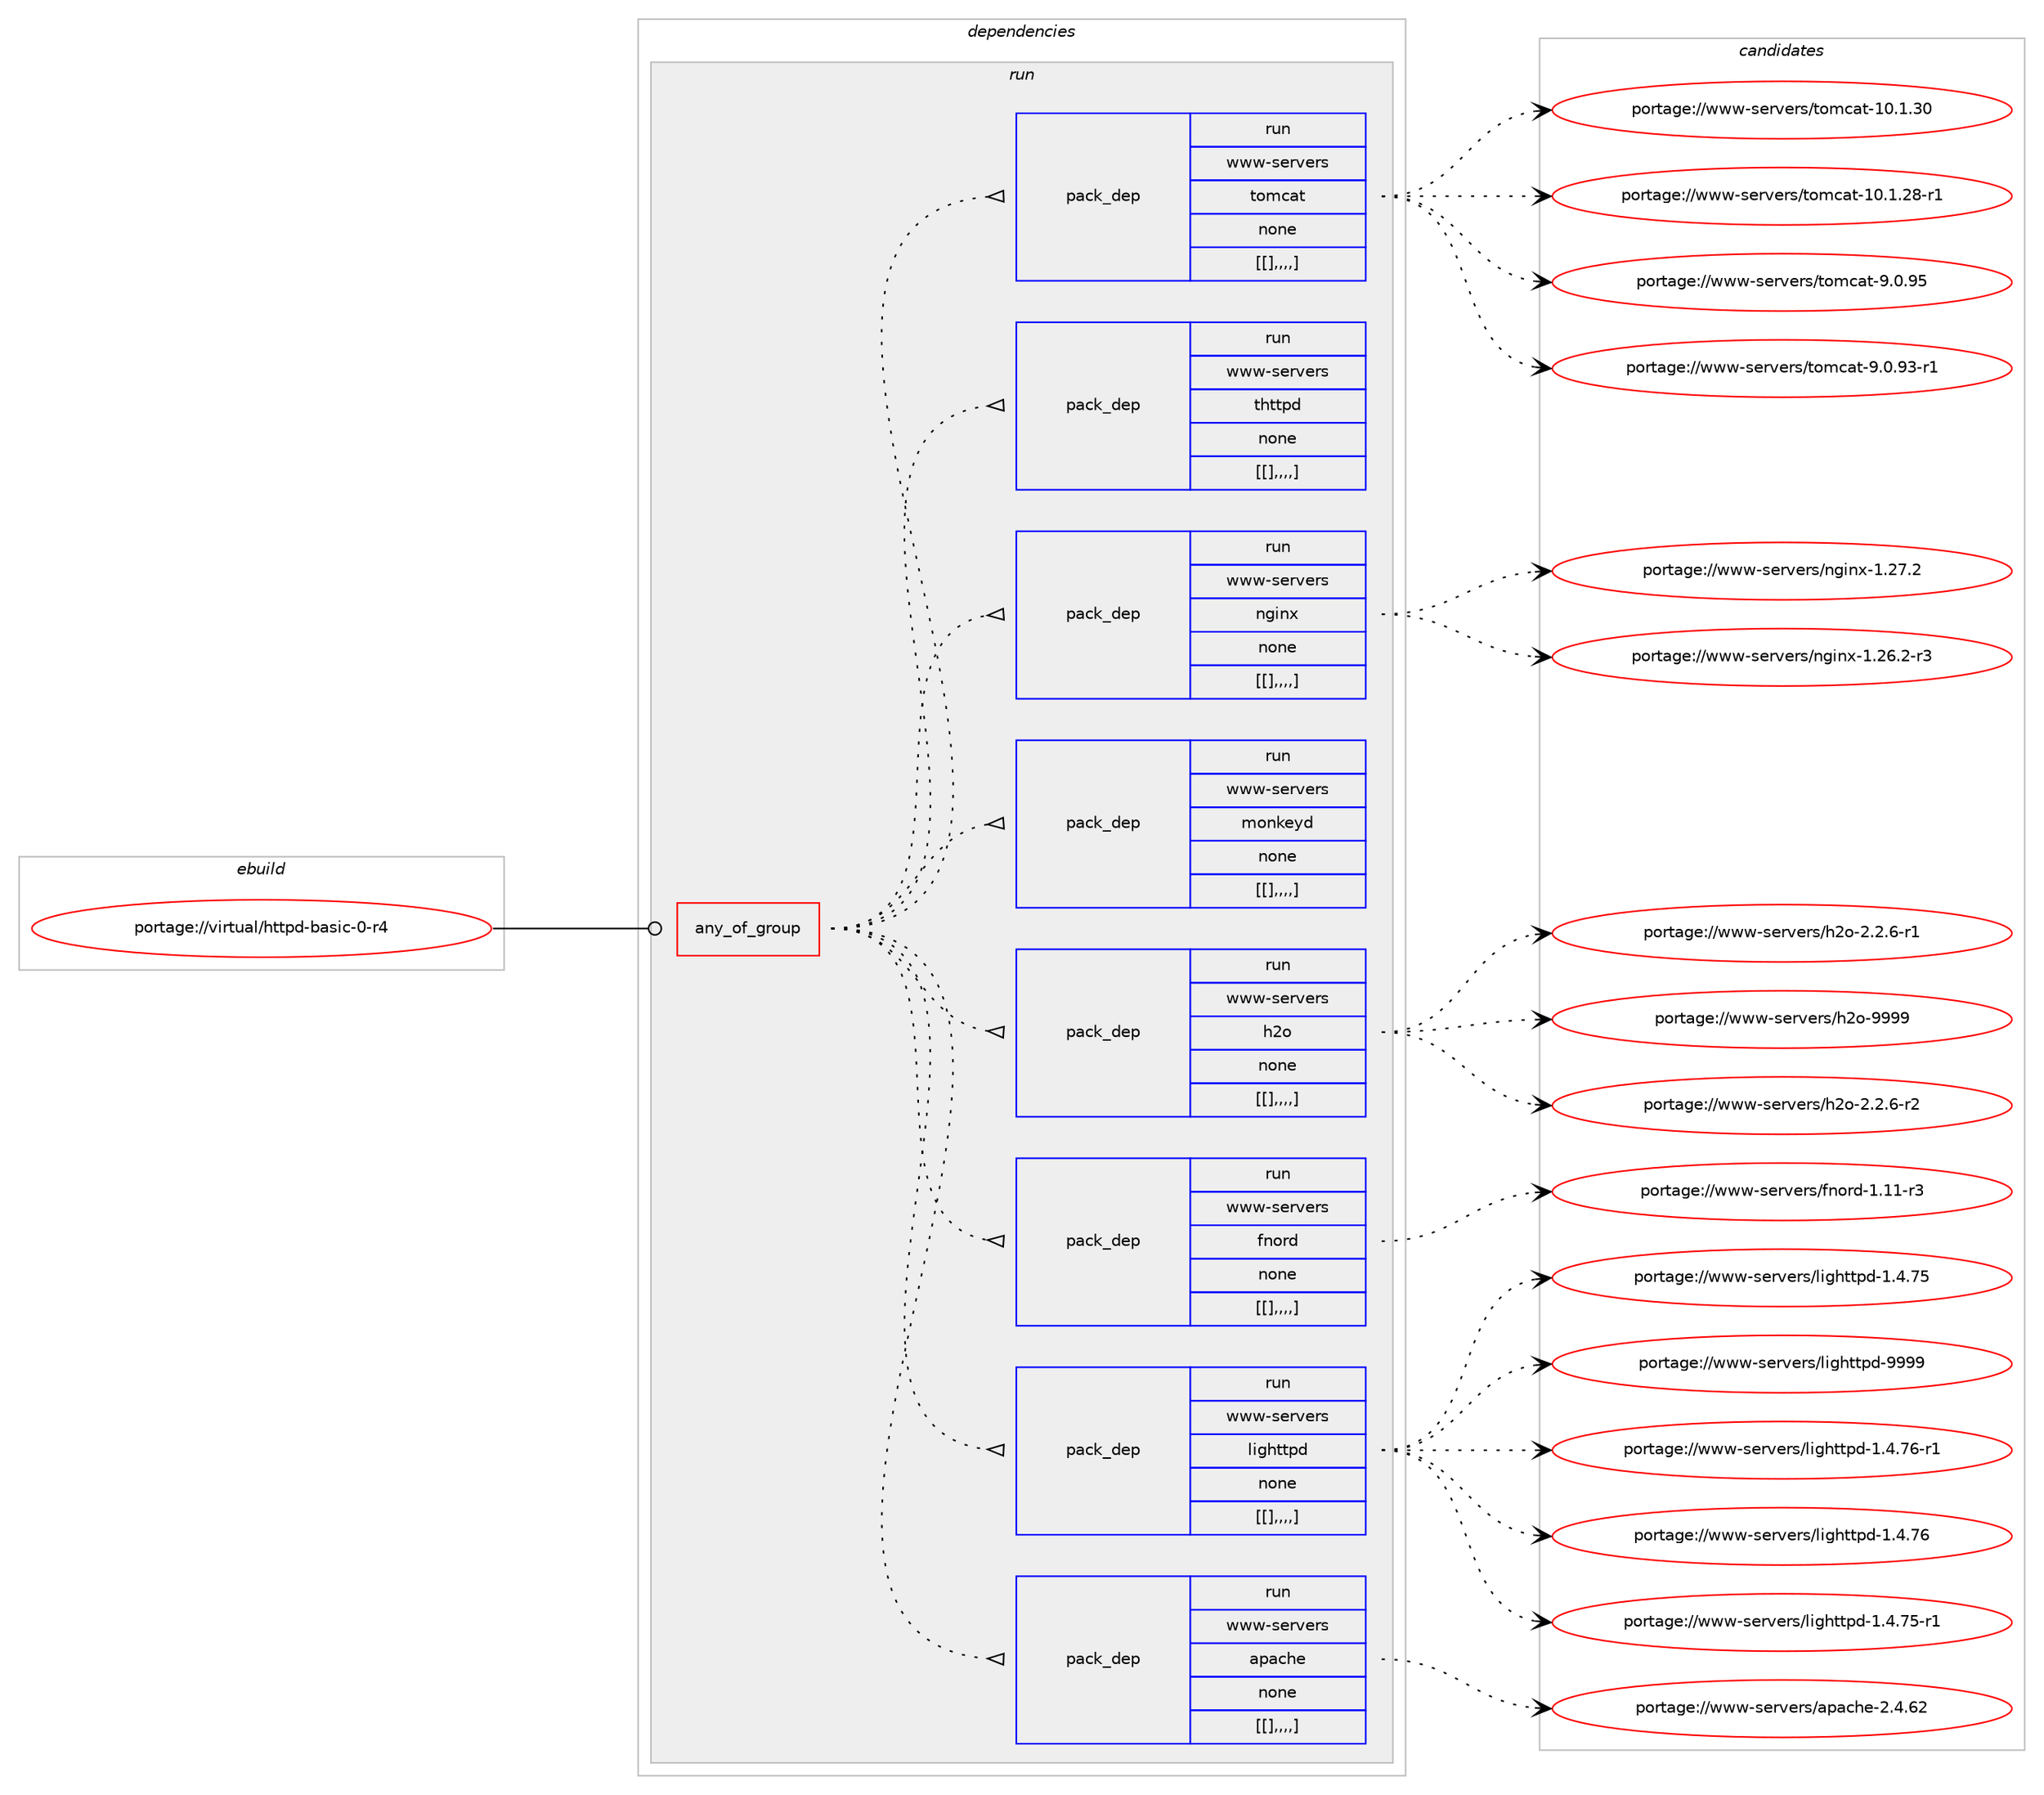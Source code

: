 digraph prolog {

# *************
# Graph options
# *************

newrank=true;
concentrate=true;
compound=true;
graph [rankdir=LR,fontname=Helvetica,fontsize=10,ranksep=1.5];#, ranksep=2.5, nodesep=0.2];
edge  [arrowhead=vee];
node  [fontname=Helvetica,fontsize=10];

# **********
# The ebuild
# **********

subgraph cluster_leftcol {
color=gray;
label=<<i>ebuild</i>>;
id [label="portage://virtual/httpd-basic-0-r4", color=red, width=4, href="../virtual/httpd-basic-0-r4.svg"];
}

# ****************
# The dependencies
# ****************

subgraph cluster_midcol {
color=gray;
label=<<i>dependencies</i>>;
subgraph cluster_compile {
fillcolor="#eeeeee";
style=filled;
label=<<i>compile</i>>;
}
subgraph cluster_compileandrun {
fillcolor="#eeeeee";
style=filled;
label=<<i>compile and run</i>>;
}
subgraph cluster_run {
fillcolor="#eeeeee";
style=filled;
label=<<i>run</i>>;
subgraph any47 {
dependency12252 [label=<<TABLE BORDER="0" CELLBORDER="1" CELLSPACING="0" CELLPADDING="4"><TR><TD CELLPADDING="10">any_of_group</TD></TR></TABLE>>, shape=none, color=red];subgraph pack7953 {
dependency12253 [label=<<TABLE BORDER="0" CELLBORDER="1" CELLSPACING="0" CELLPADDING="4" WIDTH="220"><TR><TD ROWSPAN="6" CELLPADDING="30">pack_dep</TD></TR><TR><TD WIDTH="110">run</TD></TR><TR><TD>www-servers</TD></TR><TR><TD>apache</TD></TR><TR><TD>none</TD></TR><TR><TD>[[],,,,]</TD></TR></TABLE>>, shape=none, color=blue];
}
dependency12252:e -> dependency12253:w [weight=20,style="dotted",arrowhead="oinv"];
subgraph pack7954 {
dependency12254 [label=<<TABLE BORDER="0" CELLBORDER="1" CELLSPACING="0" CELLPADDING="4" WIDTH="220"><TR><TD ROWSPAN="6" CELLPADDING="30">pack_dep</TD></TR><TR><TD WIDTH="110">run</TD></TR><TR><TD>www-servers</TD></TR><TR><TD>lighttpd</TD></TR><TR><TD>none</TD></TR><TR><TD>[[],,,,]</TD></TR></TABLE>>, shape=none, color=blue];
}
dependency12252:e -> dependency12254:w [weight=20,style="dotted",arrowhead="oinv"];
subgraph pack7955 {
dependency12255 [label=<<TABLE BORDER="0" CELLBORDER="1" CELLSPACING="0" CELLPADDING="4" WIDTH="220"><TR><TD ROWSPAN="6" CELLPADDING="30">pack_dep</TD></TR><TR><TD WIDTH="110">run</TD></TR><TR><TD>www-servers</TD></TR><TR><TD>fnord</TD></TR><TR><TD>none</TD></TR><TR><TD>[[],,,,]</TD></TR></TABLE>>, shape=none, color=blue];
}
dependency12252:e -> dependency12255:w [weight=20,style="dotted",arrowhead="oinv"];
subgraph pack7956 {
dependency12256 [label=<<TABLE BORDER="0" CELLBORDER="1" CELLSPACING="0" CELLPADDING="4" WIDTH="220"><TR><TD ROWSPAN="6" CELLPADDING="30">pack_dep</TD></TR><TR><TD WIDTH="110">run</TD></TR><TR><TD>www-servers</TD></TR><TR><TD>h2o</TD></TR><TR><TD>none</TD></TR><TR><TD>[[],,,,]</TD></TR></TABLE>>, shape=none, color=blue];
}
dependency12252:e -> dependency12256:w [weight=20,style="dotted",arrowhead="oinv"];
subgraph pack7957 {
dependency12257 [label=<<TABLE BORDER="0" CELLBORDER="1" CELLSPACING="0" CELLPADDING="4" WIDTH="220"><TR><TD ROWSPAN="6" CELLPADDING="30">pack_dep</TD></TR><TR><TD WIDTH="110">run</TD></TR><TR><TD>www-servers</TD></TR><TR><TD>monkeyd</TD></TR><TR><TD>none</TD></TR><TR><TD>[[],,,,]</TD></TR></TABLE>>, shape=none, color=blue];
}
dependency12252:e -> dependency12257:w [weight=20,style="dotted",arrowhead="oinv"];
subgraph pack7958 {
dependency12258 [label=<<TABLE BORDER="0" CELLBORDER="1" CELLSPACING="0" CELLPADDING="4" WIDTH="220"><TR><TD ROWSPAN="6" CELLPADDING="30">pack_dep</TD></TR><TR><TD WIDTH="110">run</TD></TR><TR><TD>www-servers</TD></TR><TR><TD>nginx</TD></TR><TR><TD>none</TD></TR><TR><TD>[[],,,,]</TD></TR></TABLE>>, shape=none, color=blue];
}
dependency12252:e -> dependency12258:w [weight=20,style="dotted",arrowhead="oinv"];
subgraph pack7959 {
dependency12259 [label=<<TABLE BORDER="0" CELLBORDER="1" CELLSPACING="0" CELLPADDING="4" WIDTH="220"><TR><TD ROWSPAN="6" CELLPADDING="30">pack_dep</TD></TR><TR><TD WIDTH="110">run</TD></TR><TR><TD>www-servers</TD></TR><TR><TD>thttpd</TD></TR><TR><TD>none</TD></TR><TR><TD>[[],,,,]</TD></TR></TABLE>>, shape=none, color=blue];
}
dependency12252:e -> dependency12259:w [weight=20,style="dotted",arrowhead="oinv"];
subgraph pack7960 {
dependency12260 [label=<<TABLE BORDER="0" CELLBORDER="1" CELLSPACING="0" CELLPADDING="4" WIDTH="220"><TR><TD ROWSPAN="6" CELLPADDING="30">pack_dep</TD></TR><TR><TD WIDTH="110">run</TD></TR><TR><TD>www-servers</TD></TR><TR><TD>tomcat</TD></TR><TR><TD>none</TD></TR><TR><TD>[[],,,,]</TD></TR></TABLE>>, shape=none, color=blue];
}
dependency12252:e -> dependency12260:w [weight=20,style="dotted",arrowhead="oinv"];
}
id:e -> dependency12252:w [weight=20,style="solid",arrowhead="odot"];
}
}

# **************
# The candidates
# **************

subgraph cluster_choices {
rank=same;
color=gray;
label=<<i>candidates</i>>;

subgraph choice7953 {
color=black;
nodesep=1;
choice119119119451151011141181011141154797112979910410145504652465450 [label="portage://www-servers/apache-2.4.62", color=red, width=4,href="../www-servers/apache-2.4.62.svg"];
dependency12253:e -> choice119119119451151011141181011141154797112979910410145504652465450:w [style=dotted,weight="100"];
}
subgraph choice7954 {
color=black;
nodesep=1;
choice11911911945115101114118101114115471081051031041161161121004557575757 [label="portage://www-servers/lighttpd-9999", color=red, width=4,href="../www-servers/lighttpd-9999.svg"];
choice1191191194511510111411810111411547108105103104116116112100454946524655544511449 [label="portage://www-servers/lighttpd-1.4.76-r1", color=red, width=4,href="../www-servers/lighttpd-1.4.76-r1.svg"];
choice119119119451151011141181011141154710810510310411611611210045494652465554 [label="portage://www-servers/lighttpd-1.4.76", color=red, width=4,href="../www-servers/lighttpd-1.4.76.svg"];
choice1191191194511510111411810111411547108105103104116116112100454946524655534511449 [label="portage://www-servers/lighttpd-1.4.75-r1", color=red, width=4,href="../www-servers/lighttpd-1.4.75-r1.svg"];
choice119119119451151011141181011141154710810510310411611611210045494652465553 [label="portage://www-servers/lighttpd-1.4.75", color=red, width=4,href="../www-servers/lighttpd-1.4.75.svg"];
dependency12254:e -> choice11911911945115101114118101114115471081051031041161161121004557575757:w [style=dotted,weight="100"];
dependency12254:e -> choice1191191194511510111411810111411547108105103104116116112100454946524655544511449:w [style=dotted,weight="100"];
dependency12254:e -> choice119119119451151011141181011141154710810510310411611611210045494652465554:w [style=dotted,weight="100"];
dependency12254:e -> choice1191191194511510111411810111411547108105103104116116112100454946524655534511449:w [style=dotted,weight="100"];
dependency12254:e -> choice119119119451151011141181011141154710810510310411611611210045494652465553:w [style=dotted,weight="100"];
}
subgraph choice7955 {
color=black;
nodesep=1;
choice119119119451151011141181011141154710211011111410045494649494511451 [label="portage://www-servers/fnord-1.11-r3", color=red, width=4,href="../www-servers/fnord-1.11-r3.svg"];
dependency12255:e -> choice119119119451151011141181011141154710211011111410045494649494511451:w [style=dotted,weight="100"];
}
subgraph choice7956 {
color=black;
nodesep=1;
choice1191191194511510111411810111411547104501114557575757 [label="portage://www-servers/h2o-9999", color=red, width=4,href="../www-servers/h2o-9999.svg"];
choice1191191194511510111411810111411547104501114550465046544511450 [label="portage://www-servers/h2o-2.2.6-r2", color=red, width=4,href="../www-servers/h2o-2.2.6-r2.svg"];
choice1191191194511510111411810111411547104501114550465046544511449 [label="portage://www-servers/h2o-2.2.6-r1", color=red, width=4,href="../www-servers/h2o-2.2.6-r1.svg"];
dependency12256:e -> choice1191191194511510111411810111411547104501114557575757:w [style=dotted,weight="100"];
dependency12256:e -> choice1191191194511510111411810111411547104501114550465046544511450:w [style=dotted,weight="100"];
dependency12256:e -> choice1191191194511510111411810111411547104501114550465046544511449:w [style=dotted,weight="100"];
}
subgraph choice7957 {
color=black;
nodesep=1;
}
subgraph choice7958 {
color=black;
nodesep=1;
choice119119119451151011141181011141154711010310511012045494650554650 [label="portage://www-servers/nginx-1.27.2", color=red, width=4,href="../www-servers/nginx-1.27.2.svg"];
choice1191191194511510111411810111411547110103105110120454946505446504511451 [label="portage://www-servers/nginx-1.26.2-r3", color=red, width=4,href="../www-servers/nginx-1.26.2-r3.svg"];
dependency12258:e -> choice119119119451151011141181011141154711010310511012045494650554650:w [style=dotted,weight="100"];
dependency12258:e -> choice1191191194511510111411810111411547110103105110120454946505446504511451:w [style=dotted,weight="100"];
}
subgraph choice7959 {
color=black;
nodesep=1;
}
subgraph choice7960 {
color=black;
nodesep=1;
choice119119119451151011141181011141154711611110999971164549484649465148 [label="portage://www-servers/tomcat-10.1.30", color=red, width=4,href="../www-servers/tomcat-10.1.30.svg"];
choice1191191194511510111411810111411547116111109999711645494846494650564511449 [label="portage://www-servers/tomcat-10.1.28-r1", color=red, width=4,href="../www-servers/tomcat-10.1.28-r1.svg"];
choice1191191194511510111411810111411547116111109999711645574648465753 [label="portage://www-servers/tomcat-9.0.95", color=red, width=4,href="../www-servers/tomcat-9.0.95.svg"];
choice11911911945115101114118101114115471161111099997116455746484657514511449 [label="portage://www-servers/tomcat-9.0.93-r1", color=red, width=4,href="../www-servers/tomcat-9.0.93-r1.svg"];
dependency12260:e -> choice119119119451151011141181011141154711611110999971164549484649465148:w [style=dotted,weight="100"];
dependency12260:e -> choice1191191194511510111411810111411547116111109999711645494846494650564511449:w [style=dotted,weight="100"];
dependency12260:e -> choice1191191194511510111411810111411547116111109999711645574648465753:w [style=dotted,weight="100"];
dependency12260:e -> choice11911911945115101114118101114115471161111099997116455746484657514511449:w [style=dotted,weight="100"];
}
}

}
